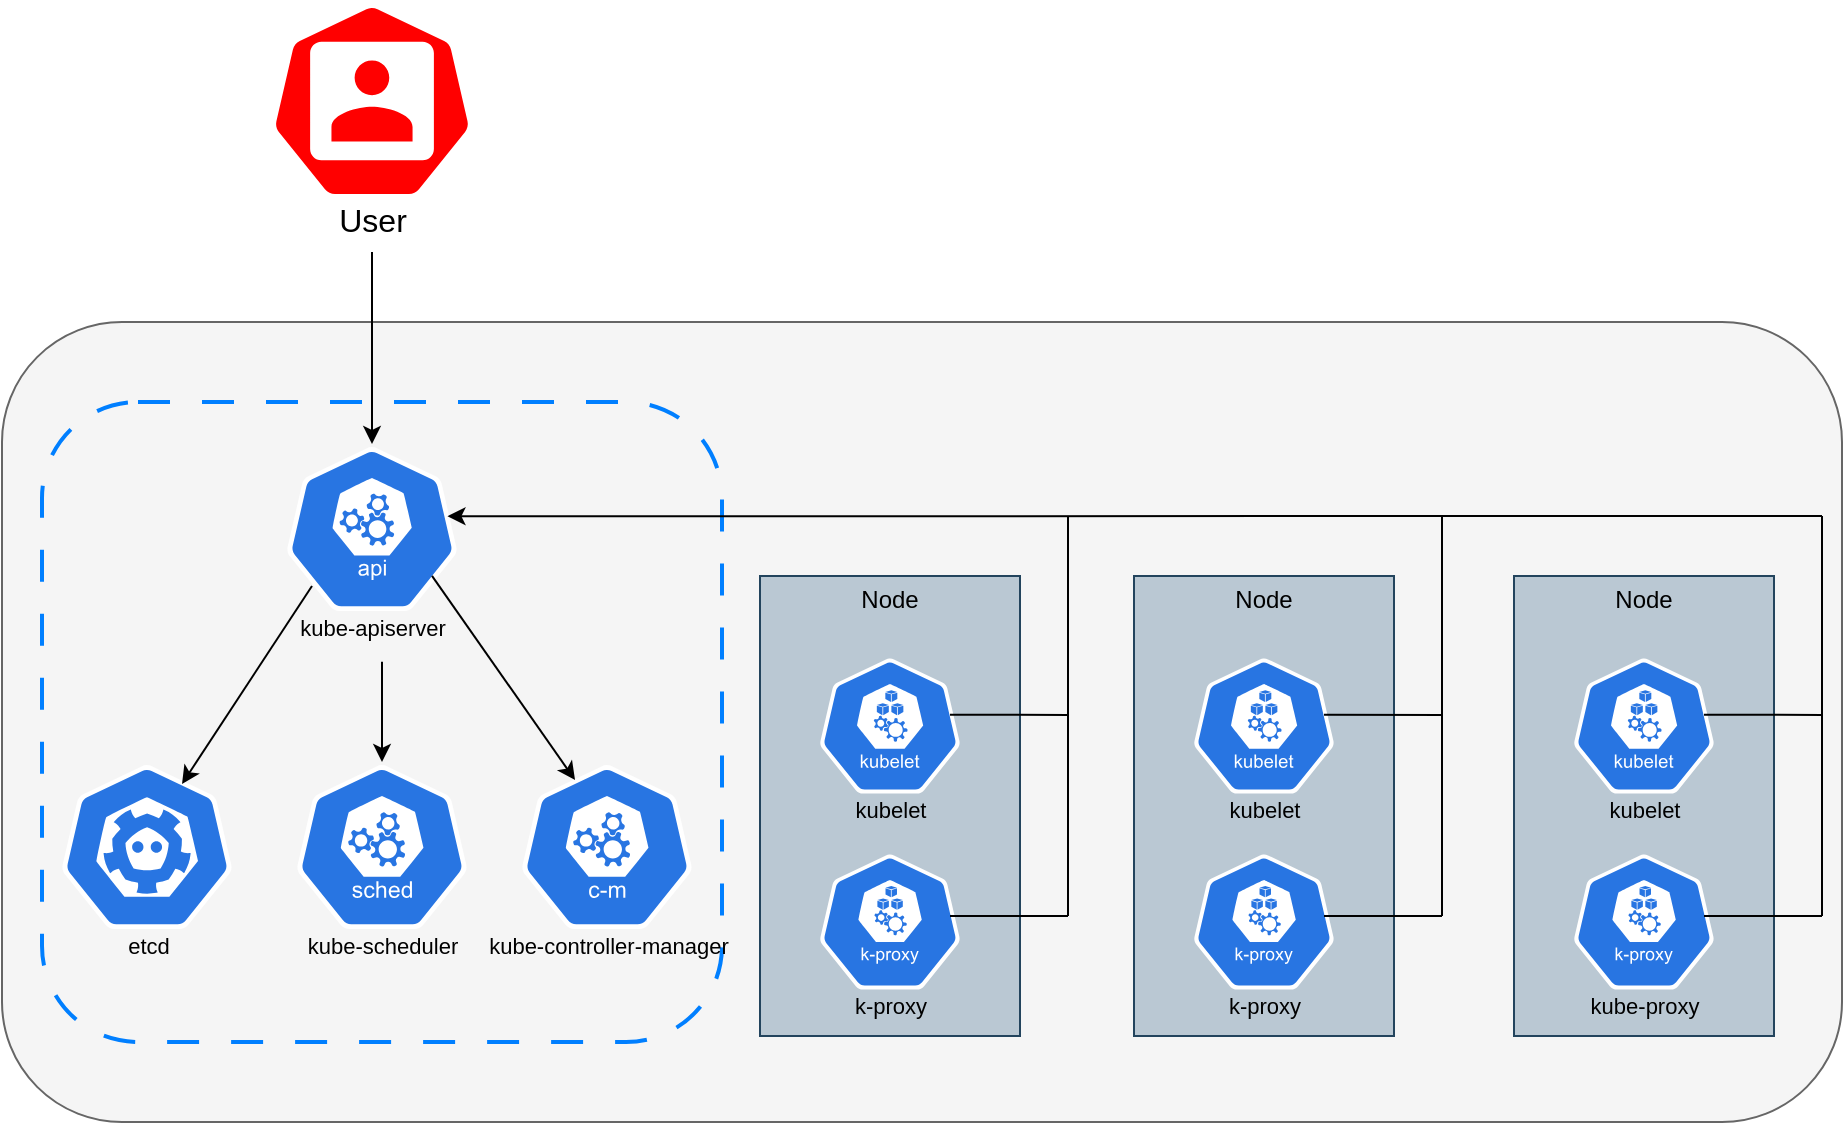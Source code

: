 <mxfile version="22.1.2" type="github">
  <diagram name="Page-1" id="FAYloSDTTYDVObzhy5Y4">
    <mxGraphModel dx="1210" dy="921" grid="1" gridSize="10" guides="1" tooltips="1" connect="1" arrows="1" fold="1" page="1" pageScale="1" pageWidth="850" pageHeight="1100" background="#ffffff" math="0" shadow="0">
      <root>
        <mxCell id="0" />
        <mxCell id="1" parent="0" />
        <mxCell id="4K18NPuj7CFa846aqN2v-1" value="" style="rounded=1;whiteSpace=wrap;html=1;strokeColor=#666666;fillColor=#f5f5f5;glass=0;shadow=0;fontColor=#333333;" vertex="1" parent="1">
          <mxGeometry x="150" y="430" width="920" height="400" as="geometry" />
        </mxCell>
        <mxCell id="4K18NPuj7CFa846aqN2v-2" value="" style="rounded=1;whiteSpace=wrap;html=1;fillColor=none;fontColor=#333333;strokeColor=#007FFF;dashed=1;dashPattern=8 8;strokeWidth=2;" vertex="1" parent="1">
          <mxGeometry x="170" y="470" width="340" height="320" as="geometry" />
        </mxCell>
        <mxCell id="4K18NPuj7CFa846aqN2v-4" value="" style="rounded=0;whiteSpace=wrap;html=1;fillColor=#bac8d3;strokeColor=#23445d;" vertex="1" parent="1">
          <mxGeometry x="529" y="557" width="130" height="230" as="geometry" />
        </mxCell>
        <mxCell id="4K18NPuj7CFa846aqN2v-7" value="&lt;font style=&quot;font-size: 11px;&quot;&gt;kube-apiserver&lt;/font&gt;" style="sketch=0;html=1;dashed=0;whitespace=wrap;fillColor=#2875E2;strokeColor=#ffffff;points=[[0.005,0.63,0],[0.1,0.2,0],[0.9,0.2,0],[0.5,0,0],[0.995,0.63,0],[0.72,0.99,0],[0.5,1,0],[0.28,0.99,0]];verticalLabelPosition=bottom;align=center;verticalAlign=top;shape=mxgraph.kubernetes.icon;prIcon=api;spacing=-6;fontSize=13;" vertex="1" parent="1">
          <mxGeometry x="292.5" y="491" width="85" height="85" as="geometry" />
        </mxCell>
        <mxCell id="4K18NPuj7CFa846aqN2v-8" value="&lt;font style=&quot;font-size: 11px;&quot;&gt;etcd&lt;/font&gt;" style="sketch=0;html=1;dashed=0;whitespace=wrap;fillColor=#2875E2;strokeColor=#ffffff;points=[[0.005,0.63,0],[0.1,0.2,0],[0.9,0.2,0],[0.5,0,0],[0.995,0.63,0],[0.72,0.99,0],[0.5,1,0],[0.28,0.99,0]];verticalLabelPosition=bottom;align=center;verticalAlign=top;shape=mxgraph.kubernetes.icon;prIcon=etcd;fontSize=13;spacing=-6;" vertex="1" parent="1">
          <mxGeometry x="180" y="650" width="85" height="85" as="geometry" />
        </mxCell>
        <mxCell id="4K18NPuj7CFa846aqN2v-10" value="&lt;font style=&quot;font-size: 11px;&quot;&gt;kube-scheduler&lt;/font&gt;" style="sketch=0;html=1;dashed=0;whitespace=wrap;fillColor=#2875E2;strokeColor=#ffffff;points=[[0.005,0.63,0],[0.1,0.2,0],[0.9,0.2,0],[0.5,0,0],[0.995,0.63,0],[0.72,0.99,0],[0.5,1,0],[0.28,0.99,0]];verticalLabelPosition=bottom;align=center;verticalAlign=top;shape=mxgraph.kubernetes.icon;prIcon=sched;fontSize=13;spacing=-6;" vertex="1" parent="1">
          <mxGeometry x="297.5" y="650" width="85" height="85" as="geometry" />
        </mxCell>
        <mxCell id="4K18NPuj7CFa846aqN2v-11" value="&lt;font style=&quot;font-size: 11px;&quot;&gt;kube-controller-manager&lt;/font&gt;" style="sketch=0;html=1;dashed=0;whitespace=wrap;fillColor=#2875E2;strokeColor=#ffffff;points=[[0.005,0.63,0],[0.1,0.2,0],[0.9,0.2,0],[0.5,0,0],[0.995,0.63,0],[0.72,0.99,0],[0.5,1,0],[0.28,0.99,0]];verticalLabelPosition=bottom;align=center;verticalAlign=top;shape=mxgraph.kubernetes.icon;prIcon=c_m;fontSize=13;spacing=-6;" vertex="1" parent="1">
          <mxGeometry x="410" y="650" width="85" height="85" as="geometry" />
        </mxCell>
        <mxCell id="4K18NPuj7CFa846aqN2v-14" value="" style="endArrow=classic;html=1;rounded=0;exitX=0.147;exitY=0.835;exitDx=0;exitDy=0;exitPerimeter=0;entryX=0.706;entryY=0.129;entryDx=0;entryDy=0;entryPerimeter=0;" edge="1" parent="1" source="4K18NPuj7CFa846aqN2v-7" target="4K18NPuj7CFa846aqN2v-8">
          <mxGeometry width="50" height="50" relative="1" as="geometry">
            <mxPoint x="560" y="710" as="sourcePoint" />
            <mxPoint x="610" y="660" as="targetPoint" />
          </mxGeometry>
        </mxCell>
        <mxCell id="4K18NPuj7CFa846aqN2v-15" value="" style="endArrow=classic;html=1;rounded=0;exitX=0.5;exitY=0.406;exitDx=0;exitDy=0;exitPerimeter=0;" edge="1" parent="1" source="4K18NPuj7CFa846aqN2v-2" target="4K18NPuj7CFa846aqN2v-10">
          <mxGeometry width="50" height="50" relative="1" as="geometry">
            <mxPoint x="335" y="620" as="sourcePoint" />
            <mxPoint x="270" y="671" as="targetPoint" />
          </mxGeometry>
        </mxCell>
        <mxCell id="4K18NPuj7CFa846aqN2v-16" value="" style="endArrow=classic;html=1;rounded=0;exitX=0.853;exitY=0.776;exitDx=0;exitDy=0;exitPerimeter=0;entryX=0.312;entryY=0.106;entryDx=0;entryDy=0;entryPerimeter=0;" edge="1" parent="1" source="4K18NPuj7CFa846aqN2v-7" target="4K18NPuj7CFa846aqN2v-11">
          <mxGeometry width="50" height="50" relative="1" as="geometry">
            <mxPoint x="345" y="620" as="sourcePoint" />
            <mxPoint x="345" y="660" as="targetPoint" />
          </mxGeometry>
        </mxCell>
        <mxCell id="4K18NPuj7CFa846aqN2v-17" value="Node" style="text;html=1;strokeColor=none;fillColor=none;align=center;verticalAlign=middle;whiteSpace=wrap;rounded=0;" vertex="1" parent="1">
          <mxGeometry x="564" y="554" width="60" height="30" as="geometry" />
        </mxCell>
        <mxCell id="4K18NPuj7CFa846aqN2v-19" value="kubelet" style="sketch=0;html=1;dashed=0;whitespace=wrap;fillColor=#2875E2;strokeColor=#ffffff;points=[[0.005,0.63,0],[0.1,0.2,0],[0.9,0.2,0],[0.5,0,0],[0.995,0.63,0],[0.72,0.99,0],[0.5,1,0],[0.28,0.99,0]];verticalLabelPosition=bottom;align=center;verticalAlign=top;shape=mxgraph.kubernetes.icon;prIcon=kubelet;spacing=-4;fontSize=11;" vertex="1" parent="1">
          <mxGeometry x="559" y="597" width="70" height="70" as="geometry" />
        </mxCell>
        <mxCell id="4K18NPuj7CFa846aqN2v-20" value="k-proxy" style="sketch=0;html=1;dashed=0;whitespace=wrap;fillColor=#2875E2;strokeColor=#ffffff;points=[[0.005,0.63,0],[0.1,0.2,0],[0.9,0.2,0],[0.5,0,0],[0.995,0.63,0],[0.72,0.99,0],[0.5,1,0],[0.28,0.99,0]];verticalLabelPosition=bottom;align=center;verticalAlign=top;shape=mxgraph.kubernetes.icon;prIcon=k_proxy;fontSize=11;spacing=-4;" vertex="1" parent="1">
          <mxGeometry x="559" y="695" width="70" height="70" as="geometry" />
        </mxCell>
        <mxCell id="4K18NPuj7CFa846aqN2v-31" value="" style="endArrow=classic;html=1;rounded=0;exitX=0.5;exitY=1;exitDx=0;exitDy=0;exitPerimeter=0;" edge="1" parent="1" target="4K18NPuj7CFa846aqN2v-7">
          <mxGeometry width="50" height="50" relative="1" as="geometry">
            <mxPoint x="335" y="395.0" as="sourcePoint" />
            <mxPoint x="470" y="360" as="targetPoint" />
          </mxGeometry>
        </mxCell>
        <mxCell id="4K18NPuj7CFa846aqN2v-32" value="" style="endArrow=classic;html=1;rounded=0;entryX=0.944;entryY=0.425;entryDx=0;entryDy=0;entryPerimeter=0;" edge="1" parent="1" target="4K18NPuj7CFa846aqN2v-7">
          <mxGeometry width="50" height="50" relative="1" as="geometry">
            <mxPoint x="1060" y="527" as="sourcePoint" />
            <mxPoint x="810" y="650" as="targetPoint" />
          </mxGeometry>
        </mxCell>
        <mxCell id="4K18NPuj7CFa846aqN2v-34" value="" style="endArrow=none;html=1;rounded=0;entryX=0.971;entryY=0.471;entryDx=0;entryDy=0;entryPerimeter=0;" edge="1" parent="1">
          <mxGeometry width="50" height="50" relative="1" as="geometry">
            <mxPoint x="683.03" y="626.44" as="sourcePoint" />
            <mxPoint x="624" y="626.41" as="targetPoint" />
          </mxGeometry>
        </mxCell>
        <mxCell id="4K18NPuj7CFa846aqN2v-35" value="" style="endArrow=none;html=1;rounded=0;entryX=0.971;entryY=0.471;entryDx=0;entryDy=0;entryPerimeter=0;" edge="1" parent="1">
          <mxGeometry width="50" height="50" relative="1" as="geometry">
            <mxPoint x="683" y="727" as="sourcePoint" />
            <mxPoint x="624" y="727" as="targetPoint" />
          </mxGeometry>
        </mxCell>
        <mxCell id="4K18NPuj7CFa846aqN2v-36" value="" style="endArrow=none;html=1;rounded=0;" edge="1" parent="1">
          <mxGeometry width="50" height="50" relative="1" as="geometry">
            <mxPoint x="683" y="727" as="sourcePoint" />
            <mxPoint x="683" y="527" as="targetPoint" />
          </mxGeometry>
        </mxCell>
        <mxCell id="4K18NPuj7CFa846aqN2v-51" value="" style="rounded=0;whiteSpace=wrap;html=1;fillColor=#bac8d3;strokeColor=#23445d;" vertex="1" parent="1">
          <mxGeometry x="716" y="557" width="130" height="230" as="geometry" />
        </mxCell>
        <mxCell id="4K18NPuj7CFa846aqN2v-52" value="Node" style="text;html=1;strokeColor=none;fillColor=none;align=center;verticalAlign=middle;whiteSpace=wrap;rounded=0;" vertex="1" parent="1">
          <mxGeometry x="751" y="554" width="60" height="30" as="geometry" />
        </mxCell>
        <mxCell id="4K18NPuj7CFa846aqN2v-53" value="kubelet" style="sketch=0;html=1;dashed=0;whitespace=wrap;fillColor=#2875E2;strokeColor=#ffffff;points=[[0.005,0.63,0],[0.1,0.2,0],[0.9,0.2,0],[0.5,0,0],[0.995,0.63,0],[0.72,0.99,0],[0.5,1,0],[0.28,0.99,0]];verticalLabelPosition=bottom;align=center;verticalAlign=top;shape=mxgraph.kubernetes.icon;prIcon=kubelet;spacing=-4;fontSize=11;" vertex="1" parent="1">
          <mxGeometry x="746" y="597" width="70" height="70" as="geometry" />
        </mxCell>
        <mxCell id="4K18NPuj7CFa846aqN2v-54" value="k-proxy" style="sketch=0;html=1;dashed=0;whitespace=wrap;fillColor=#2875E2;strokeColor=#ffffff;points=[[0.005,0.63,0],[0.1,0.2,0],[0.9,0.2,0],[0.5,0,0],[0.995,0.63,0],[0.72,0.99,0],[0.5,1,0],[0.28,0.99,0]];verticalLabelPosition=bottom;align=center;verticalAlign=top;shape=mxgraph.kubernetes.icon;prIcon=k_proxy;fontSize=11;spacing=-4;" vertex="1" parent="1">
          <mxGeometry x="746" y="695" width="70" height="70" as="geometry" />
        </mxCell>
        <mxCell id="4K18NPuj7CFa846aqN2v-55" value="" style="endArrow=none;html=1;rounded=0;entryX=0.971;entryY=0.471;entryDx=0;entryDy=0;entryPerimeter=0;" edge="1" parent="1">
          <mxGeometry width="50" height="50" relative="1" as="geometry">
            <mxPoint x="870.03" y="626.44" as="sourcePoint" />
            <mxPoint x="811" y="626.41" as="targetPoint" />
          </mxGeometry>
        </mxCell>
        <mxCell id="4K18NPuj7CFa846aqN2v-56" value="" style="endArrow=none;html=1;rounded=0;entryX=0.971;entryY=0.471;entryDx=0;entryDy=0;entryPerimeter=0;" edge="1" parent="1">
          <mxGeometry width="50" height="50" relative="1" as="geometry">
            <mxPoint x="870" y="727" as="sourcePoint" />
            <mxPoint x="811" y="727" as="targetPoint" />
          </mxGeometry>
        </mxCell>
        <mxCell id="4K18NPuj7CFa846aqN2v-57" value="" style="endArrow=none;html=1;rounded=0;" edge="1" parent="1">
          <mxGeometry width="50" height="50" relative="1" as="geometry">
            <mxPoint x="870" y="727" as="sourcePoint" />
            <mxPoint x="870" y="527" as="targetPoint" />
          </mxGeometry>
        </mxCell>
        <mxCell id="4K18NPuj7CFa846aqN2v-58" value="" style="rounded=0;whiteSpace=wrap;html=1;fillColor=#bac8d3;strokeColor=#23445d;" vertex="1" parent="1">
          <mxGeometry x="906" y="557" width="130" height="230" as="geometry" />
        </mxCell>
        <mxCell id="4K18NPuj7CFa846aqN2v-59" value="Node" style="text;html=1;strokeColor=none;fillColor=none;align=center;verticalAlign=middle;whiteSpace=wrap;rounded=0;" vertex="1" parent="1">
          <mxGeometry x="941" y="554" width="60" height="30" as="geometry" />
        </mxCell>
        <mxCell id="4K18NPuj7CFa846aqN2v-60" value="kubelet" style="sketch=0;html=1;dashed=0;whitespace=wrap;fillColor=#2875E2;strokeColor=#ffffff;points=[[0.005,0.63,0],[0.1,0.2,0],[0.9,0.2,0],[0.5,0,0],[0.995,0.63,0],[0.72,0.99,0],[0.5,1,0],[0.28,0.99,0]];verticalLabelPosition=bottom;align=center;verticalAlign=top;shape=mxgraph.kubernetes.icon;prIcon=kubelet;spacing=-4;fontSize=11;" vertex="1" parent="1">
          <mxGeometry x="936" y="597" width="70" height="70" as="geometry" />
        </mxCell>
        <mxCell id="4K18NPuj7CFa846aqN2v-61" value="kube-proxy" style="sketch=0;html=1;dashed=0;whitespace=wrap;fillColor=#2875E2;strokeColor=#ffffff;points=[[0.005,0.63,0],[0.1,0.2,0],[0.9,0.2,0],[0.5,0,0],[0.995,0.63,0],[0.72,0.99,0],[0.5,1,0],[0.28,0.99,0]];verticalLabelPosition=bottom;align=center;verticalAlign=top;shape=mxgraph.kubernetes.icon;prIcon=k_proxy;fontSize=11;spacing=-4;" vertex="1" parent="1">
          <mxGeometry x="936" y="695" width="70" height="70" as="geometry" />
        </mxCell>
        <mxCell id="4K18NPuj7CFa846aqN2v-62" value="" style="endArrow=none;html=1;rounded=0;entryX=0.971;entryY=0.471;entryDx=0;entryDy=0;entryPerimeter=0;" edge="1" parent="1">
          <mxGeometry width="50" height="50" relative="1" as="geometry">
            <mxPoint x="1060.03" y="626.44" as="sourcePoint" />
            <mxPoint x="1001" y="626.41" as="targetPoint" />
          </mxGeometry>
        </mxCell>
        <mxCell id="4K18NPuj7CFa846aqN2v-63" value="" style="endArrow=none;html=1;rounded=0;entryX=0.971;entryY=0.471;entryDx=0;entryDy=0;entryPerimeter=0;" edge="1" parent="1">
          <mxGeometry width="50" height="50" relative="1" as="geometry">
            <mxPoint x="1060" y="727" as="sourcePoint" />
            <mxPoint x="1001" y="727" as="targetPoint" />
          </mxGeometry>
        </mxCell>
        <mxCell id="4K18NPuj7CFa846aqN2v-64" value="" style="endArrow=none;html=1;rounded=0;" edge="1" parent="1">
          <mxGeometry width="50" height="50" relative="1" as="geometry">
            <mxPoint x="1060" y="727" as="sourcePoint" />
            <mxPoint x="1060" y="527" as="targetPoint" />
          </mxGeometry>
        </mxCell>
        <mxCell id="4K18NPuj7CFa846aqN2v-65" value="&lt;font style=&quot;font-size: 16px;&quot;&gt;User&lt;/font&gt;" style="sketch=0;html=1;dashed=0;whitespace=wrap;fillColor=#FF0000;strokeColor=#ffffff;points=[[0.005,0.63,0],[0.1,0.2,0],[0.9,0.2,0],[0.5,0,0],[0.995,0.63,0],[0.72,0.99,0],[0.5,1,0],[0.28,0.99,0]];verticalLabelPosition=bottom;align=center;verticalAlign=top;shape=mxgraph.kubernetes.icon;prIcon=user;spacing=-4;" vertex="1" parent="1">
          <mxGeometry x="283.44" y="270" width="103.13" height="99" as="geometry" />
        </mxCell>
      </root>
    </mxGraphModel>
  </diagram>
</mxfile>
